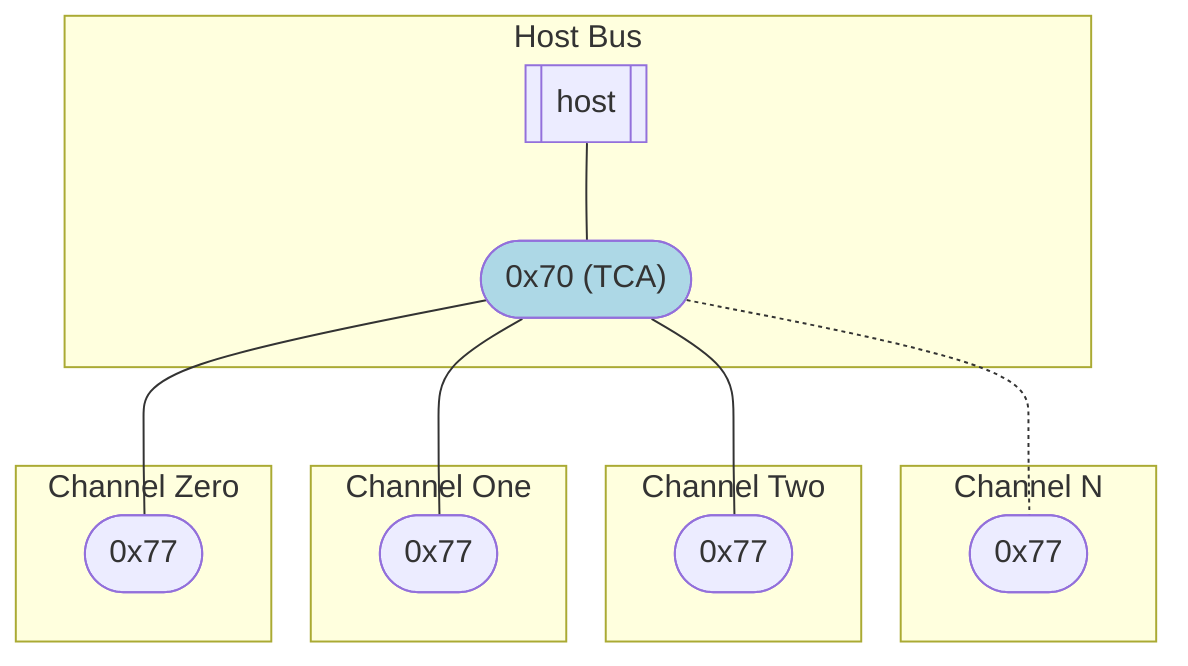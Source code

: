 graph TD
  subgraph Host Bus
    h[[host]] ---  tca(["0x70 (TCA)"])
  end

  subgraph nth[Channel N]
    tca -.- d([0x77])
  end

  subgraph two[Channel Two]
    tca --- c([0x77])
  end
  subgraph one[Channel One]
    tca --- b([0x77])
  end
  subgraph zero[Channel Zero]
    tca --- a([0x77])
  end

  style tca fill: lightblue